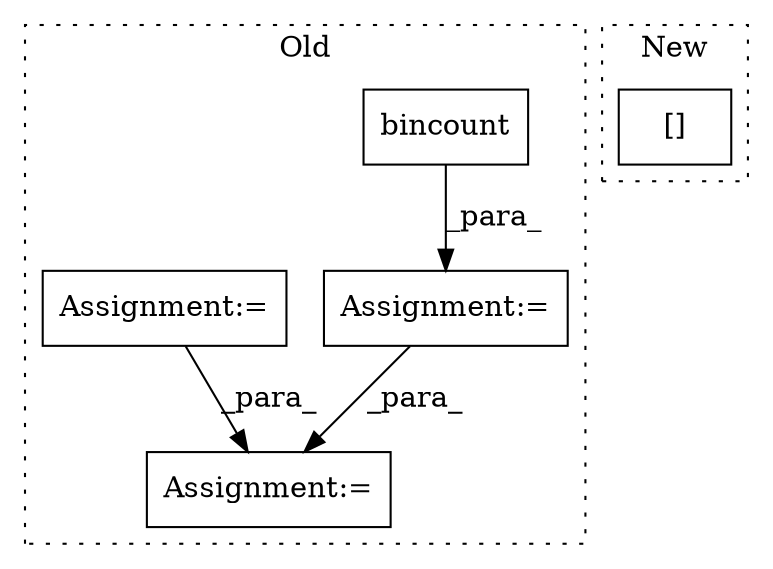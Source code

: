 digraph G {
subgraph cluster0 {
1 [label="bincount" a="32" s="1108,1134" l="9,1" shape="box"];
3 [label="Assignment:=" a="7" s="1485" l="2" shape="box"];
4 [label="Assignment:=" a="7" s="1084" l="1" shape="box"];
5 [label="Assignment:=" a="7" s="965" l="1" shape="box"];
label = "Old";
style="dotted";
}
subgraph cluster1 {
2 [label="[]" a="2" s="1468,1552" l="15,2" shape="box"];
label = "New";
style="dotted";
}
1 -> 4 [label="_para_"];
4 -> 3 [label="_para_"];
5 -> 3 [label="_para_"];
}